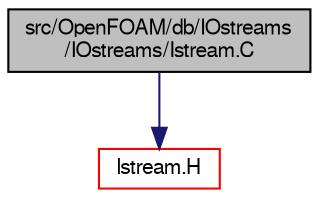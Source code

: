 digraph "src/OpenFOAM/db/IOstreams/IOstreams/Istream.C"
{
  bgcolor="transparent";
  edge [fontname="FreeSans",fontsize="10",labelfontname="FreeSans",labelfontsize="10"];
  node [fontname="FreeSans",fontsize="10",shape=record];
  Node0 [label="src/OpenFOAM/db/IOstreams\l/IOstreams/Istream.C",height=0.2,width=0.4,color="black", fillcolor="grey75", style="filled", fontcolor="black"];
  Node0 -> Node1 [color="midnightblue",fontsize="10",style="solid",fontname="FreeSans"];
  Node1 [label="Istream.H",height=0.2,width=0.4,color="red",URL="$a09092.html"];
}

